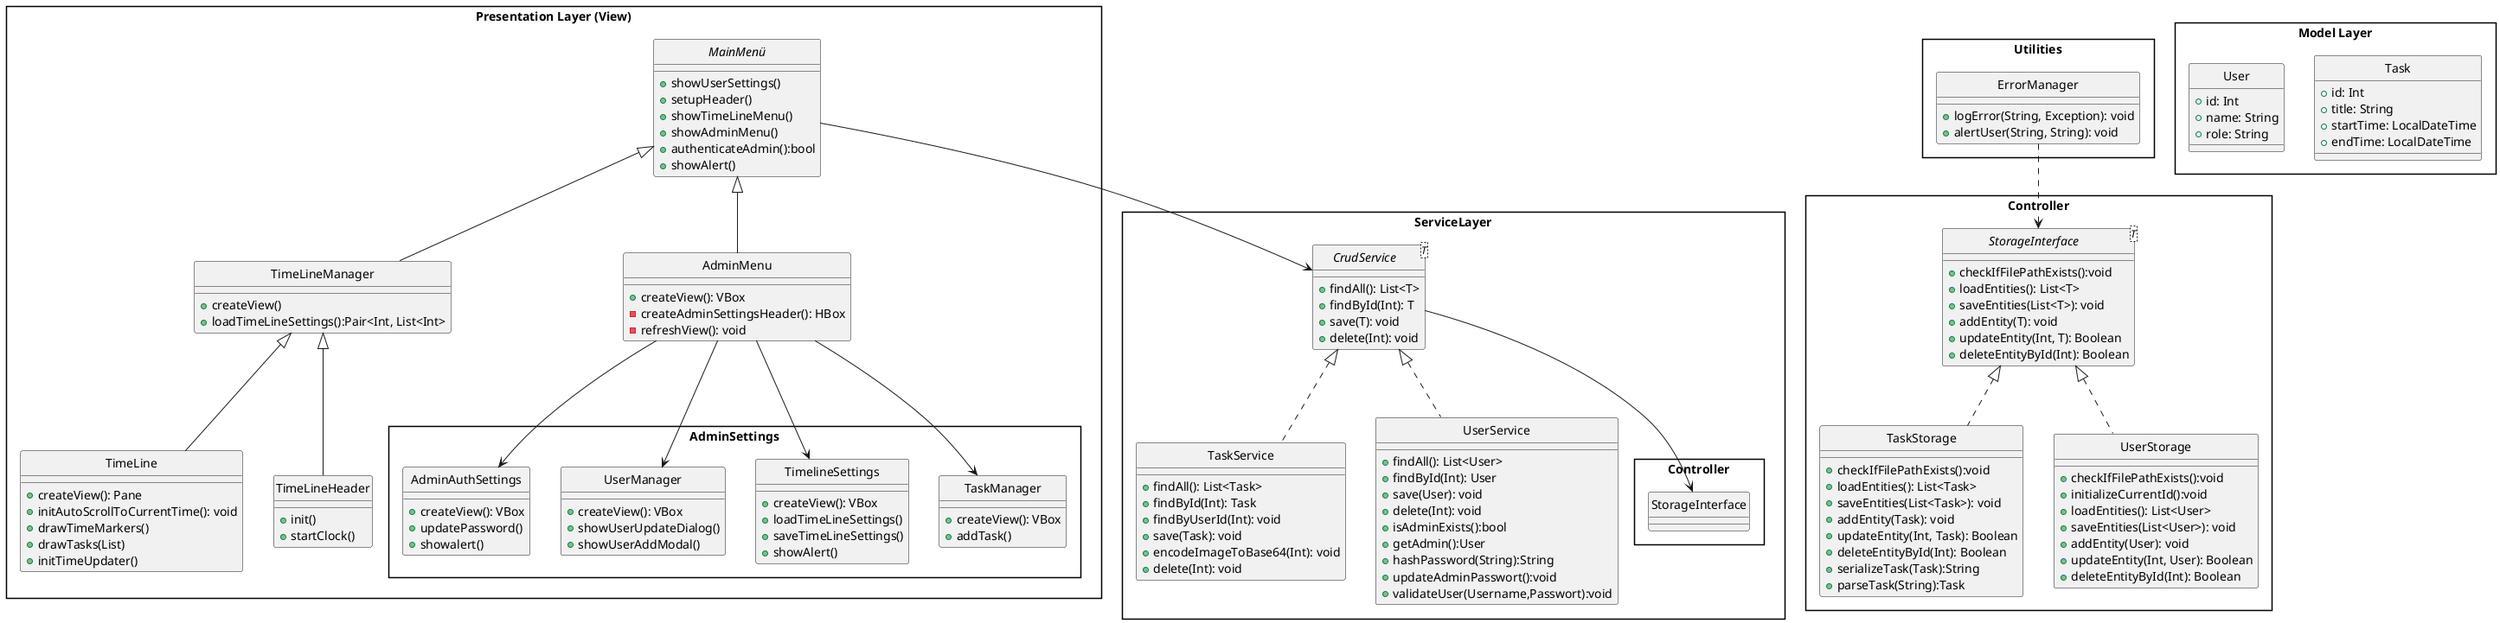 @startuml
skinparam style strictuml
skinparam packageStyle rectangle

package "Presentation Layer (View)" {
  interface MainMenü {
    + showUserSettings()
    + setupHeader()
    + showTimeLineMenu()
    + showAdminMenu()
    + authenticateAdmin():bool
    + showAlert()
  }

  class TimeLineManager {
    + createView()
    + loadTimeLineSettings():Pair<Int, List<Int>
  }

  class TimeLine{
      + createView(): Pane
      + initAutoScrollToCurrentTime(): void
      + drawTimeMarkers()
      + drawTasks(List)
      + initTimeUpdater()
  }

  class TimeLineHeader{
    + init()
    + startClock()
  }

  TimeLineManager <|--TimeLineHeader
  TimeLineManager <|--TimeLine

  class AdminMenu {
    + createView(): VBox
    - createAdminSettingsHeader(): HBox
    - refreshView(): void
  }

  MainMenü <|-- TimeLineManager
  MainMenü <|-- AdminMenu

  package "AdminSettings" {
    class TaskManager {
      + createView(): VBox
      + addTask()
    }   
    class TimelineSettings {
      + createView(): VBox
      + loadTimeLineSettings()
      + saveTimeLineSettings()
      + showAlert()
    }

    class UserManager {
      + createView(): VBox
      + showUserUpdateDialog()
      + showUserAddModal()

    }

    class AdminAuthSettings {
      + createView(): VBox
      + updatePassword()
      + showalert()
    }
  }

  AdminMenu --> AdminSettings.TaskManager
  AdminMenu --> AdminSettings.AdminAuthSettings
  AdminMenu --> AdminSettings.UserManager
  AdminMenu --> AdminSettings.TimelineSettings
}

package "ServiceLayer" {
  interface CrudService<T> {
    + findAll(): List<T>
    + findById(Int): T
    + save(T): void
    + delete(Int): void
  }

  class TaskService {
    + findAll(): List<Task>
    + findById(Int): Task
    + findByUserId(Int): void
    + save(Task): void
    + encodeImageToBase64(Int): void
    + delete(Int): void
  }

  class UserService {
    + findAll(): List<User>
    + findById(Int): User
    + save(User): void
    + delete(Int): void
    + isAdminExists():bool
    + getAdmin():User
    + hashPassword(String):String
    + updateAdminPasswort():void
    + validateUser(Username,Passwort):void
  }

  CrudService <|.. TaskService
  CrudService <|.. UserService


  MainMenü --> CrudService

  CrudService --> Controller.StorageInterface

}

package Controller {
  interface StorageInterface<T> {
       + checkIfFilePathExists():void
       + loadEntities(): List<T>
       + saveEntities(List<T>): void
       + addEntity(T): void
       + updateEntity(Int, T): Boolean
       + deleteEntityById(Int): Boolean
     }

     class TaskStorage {
       + checkIfFilePathExists():void
       + loadEntities(): List<Task>
       + saveEntities(List<Task>): void
       + addEntity(Task): void
       + updateEntity(Int, Task): Boolean
       + deleteEntityById(Int): Boolean
       + serializeTask(Task):String
       + parseTask(String):Task
     }

     class UserStorage {
       + checkIfFilePathExists():void
       + initializeCurrentId():void
       + loadEntities(): List<User>
       + saveEntities(List<User>): void
       + addEntity(User): void
       + updateEntity(Int, User): Boolean
       + deleteEntityById(Int): Boolean
     }

     StorageInterface <|.. TaskStorage
     StorageInterface <|.. UserStorage

}

package "Model Layer" {
  class Task {
    + id: Int
    + title: String
    + startTime: LocalDateTime
    + endTime: LocalDateTime
  }

  class User {
    + id: Int
    + name: String
    + role: String
  }
}

package "Utilities" {
  class ErrorManager {
    + logError(String, Exception): void
    + alertUser(String, String): void
  }

  ErrorManager ..> Controller.StorageInterface
}
@enduml